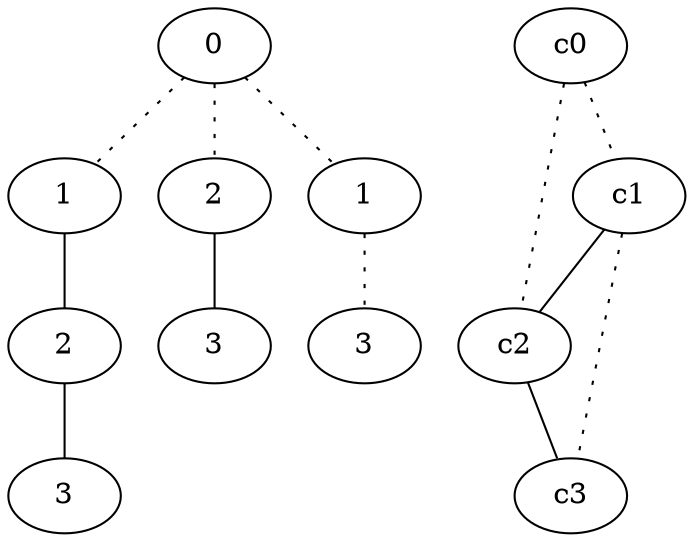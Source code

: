 graph {
a0[label=0];
a1[label=1];
a2[label=2];
a3[label=3];
a4[label=2];
a5[label=3];
a6[label=1];
a7[label=3];
a0 -- a1 [style=dotted];
a0 -- a4 [style=dotted];
a0 -- a6 [style=dotted];
a1 -- a2;
a2 -- a3;
a4 -- a5;
a6 -- a7 [style=dotted];
c0 -- c1 [style=dotted];
c0 -- c2 [style=dotted];
c1 -- c2;
c1 -- c3 [style=dotted];
c2 -- c3;
}
